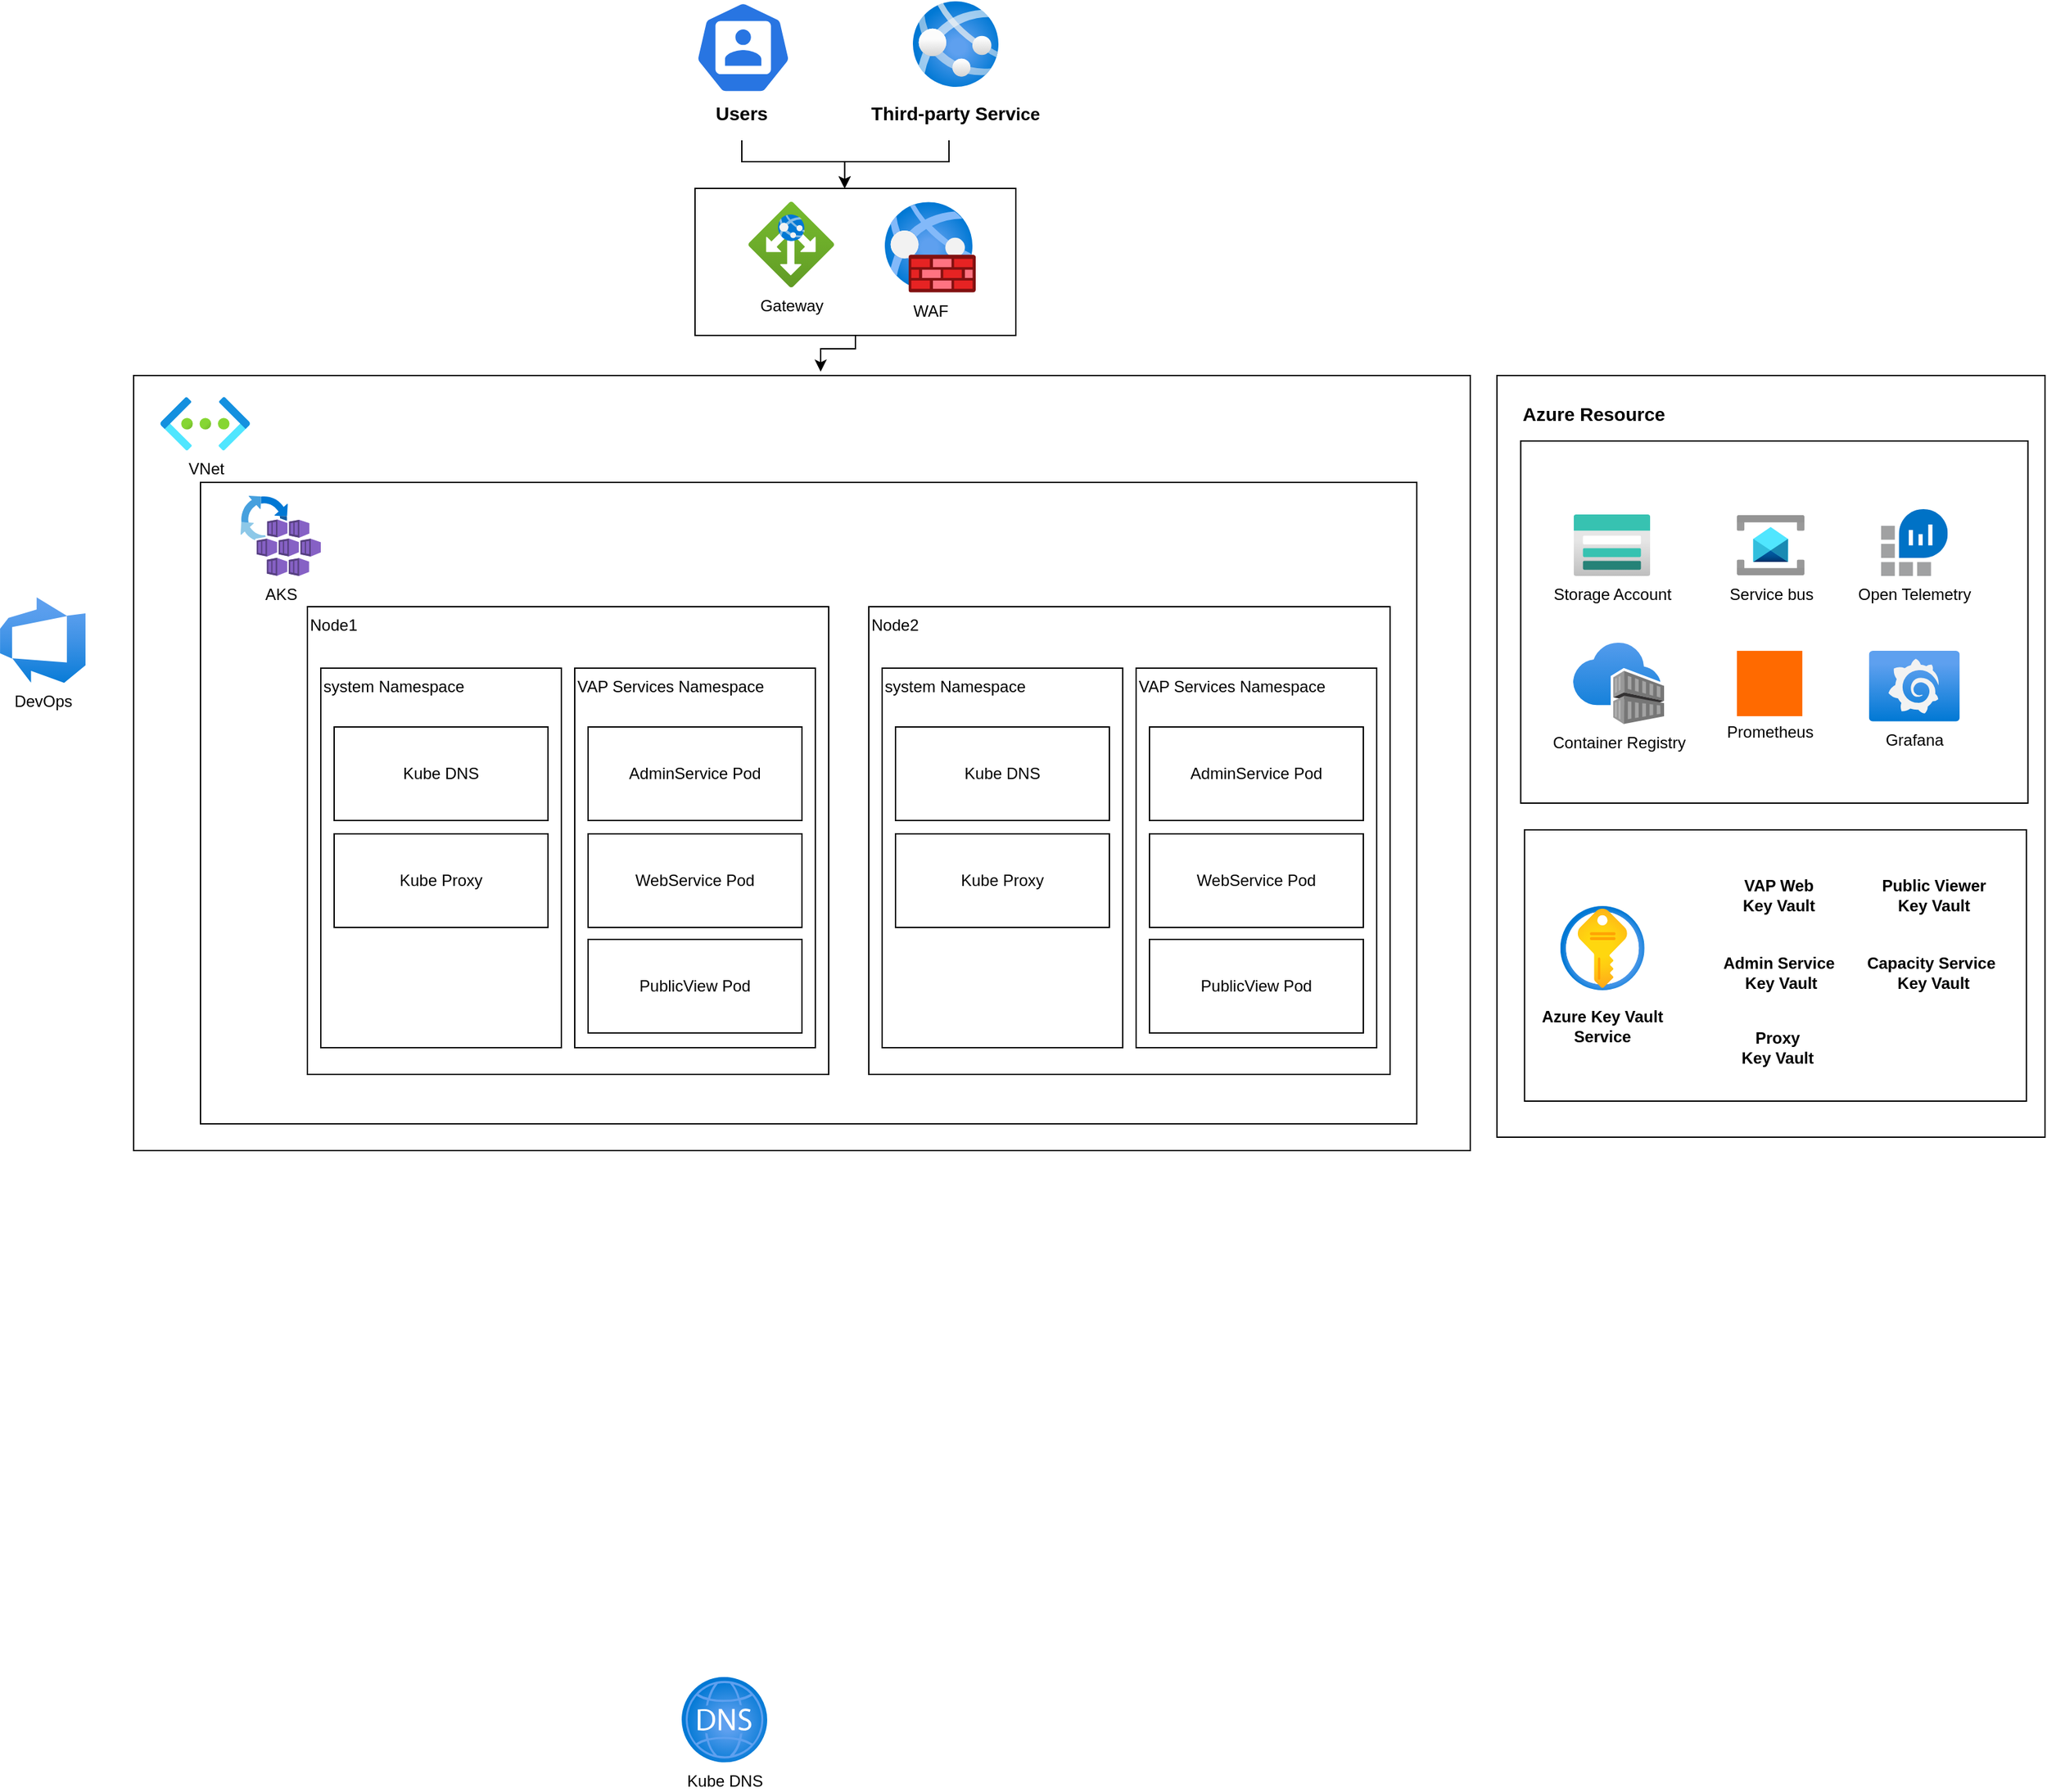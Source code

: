 <mxfile version="24.8.6">
  <diagram name="Page-1" id="SGPwOkFudKbBeU7SyKL3">
    <mxGraphModel dx="2924" dy="2206" grid="1" gridSize="10" guides="1" tooltips="1" connect="1" arrows="1" fold="1" page="1" pageScale="1" pageWidth="850" pageHeight="1100" math="0" shadow="0">
      <root>
        <mxCell id="0" />
        <mxCell id="1" parent="0" />
        <mxCell id="Ive784lolzNlNcy6eVvW-15" value="" style="rounded=0;whiteSpace=wrap;html=1;" vertex="1" parent="1">
          <mxGeometry x="370" y="50" width="240" height="110" as="geometry" />
        </mxCell>
        <mxCell id="wO_7hThkip3Gj1PSclhU-1" value="" style="rounded=0;whiteSpace=wrap;html=1;" parent="1" vertex="1">
          <mxGeometry x="-50" y="190" width="1000" height="580" as="geometry" />
        </mxCell>
        <mxCell id="Ive784lolzNlNcy6eVvW-4" value="Gateway" style="image;aspect=fixed;html=1;points=[];align=center;fontSize=12;image=img/lib/azure2/networking/Application_Gateways.svg;" vertex="1" parent="1">
          <mxGeometry x="410" y="60" width="64" height="64" as="geometry" />
        </mxCell>
        <mxCell id="Ive784lolzNlNcy6eVvW-5" value="DevOps" style="image;aspect=fixed;html=1;points=[];align=center;fontSize=12;image=img/lib/azure2/devops/Azure_DevOps.svg;" vertex="1" parent="1">
          <mxGeometry x="-150" y="356" width="64" height="64" as="geometry" />
        </mxCell>
        <mxCell id="Ive784lolzNlNcy6eVvW-8" value="WAF" style="image;aspect=fixed;html=1;points=[];align=center;fontSize=12;image=img/lib/azure2/networking/Web_Application_Firewall_Policies_WAF.svg;" vertex="1" parent="1">
          <mxGeometry x="512" y="60" width="68" height="68" as="geometry" />
        </mxCell>
        <mxCell id="Ive784lolzNlNcy6eVvW-9" value="" style="image;aspect=fixed;html=1;points=[];align=center;fontSize=12;image=img/lib/azure2/app_services/App_Services.svg;" vertex="1" parent="1">
          <mxGeometry x="533" y="-90" width="64" height="64" as="geometry" />
        </mxCell>
        <mxCell id="Ive784lolzNlNcy6eVvW-10" style="edgeStyle=orthogonalEdgeStyle;rounded=0;orthogonalLoop=1;jettySize=auto;html=1;entryX=0.5;entryY=0;entryDx=0;entryDy=0;" edge="1" parent="1" source="Ive784lolzNlNcy6eVvW-11">
          <mxGeometry relative="1" as="geometry">
            <mxPoint x="481.91" y="50" as="targetPoint" />
            <Array as="points">
              <mxPoint x="560" y="30" />
              <mxPoint x="482" y="30" />
            </Array>
          </mxGeometry>
        </mxCell>
        <mxCell id="Ive784lolzNlNcy6eVvW-11" value="&lt;b style=&quot;&quot;&gt;&lt;font style=&quot;font-size: 14px;&quot;&gt;Third-party Serv&lt;/font&gt;&lt;span style=&quot;font-size: 13px;&quot;&gt;ice&lt;/span&gt;&lt;/b&gt;" style="text;html=1;strokeColor=none;fillColor=none;align=center;verticalAlign=middle;whiteSpace=wrap;rounded=0;fontSize=12;" vertex="1" parent="1">
          <mxGeometry x="500.0" y="-26" width="130" height="40" as="geometry" />
        </mxCell>
        <mxCell id="Ive784lolzNlNcy6eVvW-12" value="" style="aspect=fixed;sketch=0;html=1;dashed=0;whitespace=wrap;fillColor=#2875E2;strokeColor=#ffffff;points=[[0.005,0.63,0],[0.1,0.2,0],[0.9,0.2,0],[0.5,0,0],[0.995,0.63,0],[0.72,0.99,0],[0.5,1,0],[0.28,0.99,0]];shape=mxgraph.kubernetes.icon2;prIcon=user" vertex="1" parent="1">
          <mxGeometry x="370.0" y="-90" width="72.08" height="69.2" as="geometry" />
        </mxCell>
        <mxCell id="Ive784lolzNlNcy6eVvW-13" style="edgeStyle=orthogonalEdgeStyle;rounded=0;orthogonalLoop=1;jettySize=auto;html=1;" edge="1" parent="1" source="Ive784lolzNlNcy6eVvW-14">
          <mxGeometry relative="1" as="geometry">
            <Array as="points">
              <mxPoint x="404.91" y="30" />
              <mxPoint x="481.91" y="30" />
            </Array>
            <mxPoint x="482" y="50" as="targetPoint" />
          </mxGeometry>
        </mxCell>
        <mxCell id="Ive784lolzNlNcy6eVvW-14" value="&lt;span style=&quot;font-size: 14px;&quot;&gt;&lt;b&gt;Users&lt;/b&gt;&lt;/span&gt;" style="text;html=1;strokeColor=none;fillColor=none;align=center;verticalAlign=middle;whiteSpace=wrap;rounded=0;fontSize=12;" vertex="1" parent="1">
          <mxGeometry x="340.0" y="-26" width="130" height="40" as="geometry" />
        </mxCell>
        <mxCell id="Ive784lolzNlNcy6eVvW-17" style="edgeStyle=orthogonalEdgeStyle;rounded=0;orthogonalLoop=1;jettySize=auto;html=1;entryX=0.514;entryY=-0.005;entryDx=0;entryDy=0;entryPerimeter=0;" edge="1" parent="1" source="Ive784lolzNlNcy6eVvW-15" target="wO_7hThkip3Gj1PSclhU-1">
          <mxGeometry relative="1" as="geometry">
            <Array as="points">
              <mxPoint x="490" y="170" />
              <mxPoint x="464" y="170" />
            </Array>
          </mxGeometry>
        </mxCell>
        <mxCell id="Ive784lolzNlNcy6eVvW-18" value="" style="rounded=0;whiteSpace=wrap;html=1;" vertex="1" parent="1">
          <mxGeometry x="970" y="190" width="410" height="570" as="geometry" />
        </mxCell>
        <mxCell id="Ive784lolzNlNcy6eVvW-19" value="&lt;span style=&quot;font-size: 14px;&quot;&gt;&lt;b&gt;Azure Resource&lt;/b&gt;&lt;/span&gt;" style="text;html=1;strokeColor=none;fillColor=none;align=center;verticalAlign=middle;whiteSpace=wrap;rounded=0;fontSize=12;" vertex="1" parent="1">
          <mxGeometry x="978" y="199" width="129" height="40" as="geometry" />
        </mxCell>
        <mxCell id="Ive784lolzNlNcy6eVvW-35" value="" style="rounded=0;whiteSpace=wrap;html=1;" vertex="1" parent="1">
          <mxGeometry x="990.63" y="530" width="375.5" height="203" as="geometry" />
        </mxCell>
        <mxCell id="Ive784lolzNlNcy6eVvW-36" value="" style="image;aspect=fixed;html=1;points=[];align=center;fontSize=12;image=img/lib/azure2/security/Key_Vaults.svg;" vertex="1" parent="1">
          <mxGeometry x="1017.38" y="587" width="63" height="63" as="geometry" />
        </mxCell>
        <mxCell id="Ive784lolzNlNcy6eVvW-37" value="&lt;b&gt;Azure Key Vault Service&lt;br&gt;&lt;/b&gt;" style="text;html=1;strokeColor=none;fillColor=none;align=center;verticalAlign=middle;whiteSpace=wrap;rounded=0;fontSize=12;" vertex="1" parent="1">
          <mxGeometry x="988.88" y="657" width="120" height="40" as="geometry" />
        </mxCell>
        <mxCell id="Ive784lolzNlNcy6eVvW-38" value="&lt;b&gt;VAP Web &lt;br&gt;Key Vault&lt;br&gt;&lt;/b&gt;" style="text;html=1;strokeColor=none;fillColor=none;align=center;verticalAlign=middle;whiteSpace=wrap;rounded=0;fontSize=12;" vertex="1" parent="1">
          <mxGeometry x="1120.63" y="559" width="120" height="40" as="geometry" />
        </mxCell>
        <mxCell id="Ive784lolzNlNcy6eVvW-39" value="&lt;b&gt;Admin Service&lt;br&gt;&amp;nbsp;Key Vault&lt;br&gt;&lt;/b&gt;" style="text;html=1;strokeColor=none;fillColor=none;align=center;verticalAlign=middle;whiteSpace=wrap;rounded=0;fontSize=12;" vertex="1" parent="1">
          <mxGeometry x="1120.63" y="617" width="120" height="40" as="geometry" />
        </mxCell>
        <mxCell id="Ive784lolzNlNcy6eVvW-40" value="&lt;b&gt;Public Viewer &lt;br&gt;Key Vault&lt;br&gt;&lt;/b&gt;" style="text;html=1;strokeColor=none;fillColor=none;align=center;verticalAlign=middle;whiteSpace=wrap;rounded=0;fontSize=12;" vertex="1" parent="1">
          <mxGeometry x="1236.63" y="559" width="120" height="40" as="geometry" />
        </mxCell>
        <mxCell id="Ive784lolzNlNcy6eVvW-41" value="&lt;b&gt;Proxy &lt;br&gt;Key Vault&lt;br&gt;&lt;/b&gt;" style="text;html=1;strokeColor=none;fillColor=none;align=center;verticalAlign=middle;whiteSpace=wrap;rounded=0;fontSize=12;" vertex="1" parent="1">
          <mxGeometry x="1119.88" y="673" width="120" height="40" as="geometry" />
        </mxCell>
        <mxCell id="Ive784lolzNlNcy6eVvW-42" value="&lt;b&gt;Capacity Service&lt;br&gt;&amp;nbsp;Key Vault&lt;br&gt;&lt;/b&gt;" style="text;html=1;strokeColor=none;fillColor=none;align=center;verticalAlign=middle;whiteSpace=wrap;rounded=0;fontSize=12;" vertex="1" parent="1">
          <mxGeometry x="1234.63" y="617" width="120" height="40" as="geometry" />
        </mxCell>
        <mxCell id="Ive784lolzNlNcy6eVvW-44" value="" style="rounded=0;whiteSpace=wrap;html=1;" vertex="1" parent="1">
          <mxGeometry x="987.75" y="239" width="379.5" height="271" as="geometry" />
        </mxCell>
        <mxCell id="Ive784lolzNlNcy6eVvW-45" value="Storage Account" style="image;aspect=fixed;html=1;points=[];align=center;fontSize=12;image=img/lib/azure2/storage/Storage_Accounts.svg;" vertex="1" parent="1">
          <mxGeometry x="1027.25" y="294" width="57.5" height="46" as="geometry" />
        </mxCell>
        <mxCell id="Ive784lolzNlNcy6eVvW-48" value="Service bus" style="image;aspect=fixed;html=1;points=[];align=center;fontSize=12;image=img/lib/azure2/integration/Service_Bus.svg;" vertex="1" parent="1">
          <mxGeometry x="1149.53" y="294" width="50.45" height="46" as="geometry" />
        </mxCell>
        <mxCell id="wO_7hThkip3Gj1PSclhU-3" value="Open Telemetry" style="image;sketch=0;aspect=fixed;html=1;points=[];align=center;fontSize=12;image=img/lib/mscae/Log_Analytics_Workspaces.svg;" parent="1" vertex="1">
          <mxGeometry x="1257.25" y="290" width="50" height="50" as="geometry" />
        </mxCell>
        <mxCell id="Ive784lolzNlNcy6eVvW-52" value="" style="rounded=0;whiteSpace=wrap;html=1;" vertex="1" parent="1">
          <mxGeometry y="270" width="910" height="480" as="geometry" />
        </mxCell>
        <mxCell id="Ive784lolzNlNcy6eVvW-7" value="VNet" style="image;aspect=fixed;html=1;points=[];align=center;fontSize=12;image=img/lib/azure2/networking/Virtual_Networks.svg;" vertex="1" parent="1">
          <mxGeometry x="-30" y="206.1" width="67" height="40" as="geometry" />
        </mxCell>
        <mxCell id="wO_7hThkip3Gj1PSclhU-2" value="AKS" style="image;aspect=fixed;html=1;points=[];align=center;fontSize=12;image=img/lib/azure2/other/AKS_Automatic.svg;" parent="1" vertex="1">
          <mxGeometry x="30" y="280" width="60" height="60" as="geometry" />
        </mxCell>
        <mxCell id="Ive784lolzNlNcy6eVvW-6" value="Kube DNS" style="image;aspect=fixed;html=1;points=[];align=center;fontSize=12;image=img/lib/azure2/networking/DNS_Zones.svg;" vertex="1" parent="1">
          <mxGeometry x="360" y="1163.9" width="64" height="64" as="geometry" />
        </mxCell>
        <mxCell id="Ive784lolzNlNcy6eVvW-53" value="&lt;div style=&quot;text-align: justify;&quot;&gt;&lt;span style=&quot;background-color: initial;&quot;&gt;Node1&lt;/span&gt;&lt;/div&gt;" style="rounded=0;whiteSpace=wrap;html=1;align=left;horizontal=1;verticalAlign=top;" vertex="1" parent="1">
          <mxGeometry x="80" y="363" width="390" height="350" as="geometry" />
        </mxCell>
        <mxCell id="Ive784lolzNlNcy6eVvW-54" value="Container Registry" style="image;aspect=fixed;html=1;points=[];align=center;fontSize=12;image=img/lib/azure2/containers/Container_Registries.svg;" vertex="1" parent="1">
          <mxGeometry x="1027" y="390" width="68" height="61" as="geometry" />
        </mxCell>
        <mxCell id="Ive784lolzNlNcy6eVvW-55" value="system Namespace" style="rounded=0;whiteSpace=wrap;html=1;align=left;verticalAlign=top;" vertex="1" parent="1">
          <mxGeometry x="90" y="409" width="180" height="284" as="geometry" />
        </mxCell>
        <mxCell id="Ive784lolzNlNcy6eVvW-56" value="Kube DNS" style="rounded=0;whiteSpace=wrap;html=1;" vertex="1" parent="1">
          <mxGeometry x="100" y="453" width="160" height="70" as="geometry" />
        </mxCell>
        <mxCell id="Ive784lolzNlNcy6eVvW-57" value="Kube Proxy" style="rounded=0;whiteSpace=wrap;html=1;" vertex="1" parent="1">
          <mxGeometry x="100" y="533" width="160" height="70" as="geometry" />
        </mxCell>
        <mxCell id="Ive784lolzNlNcy6eVvW-58" value="VAP Services Namespace" style="rounded=0;whiteSpace=wrap;html=1;align=left;verticalAlign=top;" vertex="1" parent="1">
          <mxGeometry x="280" y="409" width="180" height="284" as="geometry" />
        </mxCell>
        <mxCell id="Ive784lolzNlNcy6eVvW-59" value="AdminService Pod" style="rounded=0;whiteSpace=wrap;html=1;" vertex="1" parent="1">
          <mxGeometry x="290" y="453" width="160" height="70" as="geometry" />
        </mxCell>
        <mxCell id="Ive784lolzNlNcy6eVvW-60" value="WebService Pod" style="rounded=0;whiteSpace=wrap;html=1;" vertex="1" parent="1">
          <mxGeometry x="290" y="533" width="160" height="70" as="geometry" />
        </mxCell>
        <mxCell id="Ive784lolzNlNcy6eVvW-61" value="PublicView Pod" style="rounded=0;whiteSpace=wrap;html=1;" vertex="1" parent="1">
          <mxGeometry x="290" y="612" width="160" height="70" as="geometry" />
        </mxCell>
        <mxCell id="Ive784lolzNlNcy6eVvW-62" value="&lt;div style=&quot;text-align: justify;&quot;&gt;&lt;span style=&quot;background-color: initial;&quot;&gt;Node2&lt;/span&gt;&lt;/div&gt;" style="rounded=0;whiteSpace=wrap;html=1;align=left;horizontal=1;verticalAlign=top;" vertex="1" parent="1">
          <mxGeometry x="500" y="363" width="390" height="350" as="geometry" />
        </mxCell>
        <mxCell id="Ive784lolzNlNcy6eVvW-63" value="system Namespace" style="rounded=0;whiteSpace=wrap;html=1;align=left;verticalAlign=top;" vertex="1" parent="1">
          <mxGeometry x="510" y="409" width="180" height="284" as="geometry" />
        </mxCell>
        <mxCell id="Ive784lolzNlNcy6eVvW-64" value="Kube DNS" style="rounded=0;whiteSpace=wrap;html=1;" vertex="1" parent="1">
          <mxGeometry x="520" y="453" width="160" height="70" as="geometry" />
        </mxCell>
        <mxCell id="Ive784lolzNlNcy6eVvW-65" value="Kube Proxy" style="rounded=0;whiteSpace=wrap;html=1;" vertex="1" parent="1">
          <mxGeometry x="520" y="533" width="160" height="70" as="geometry" />
        </mxCell>
        <mxCell id="Ive784lolzNlNcy6eVvW-66" value="VAP Services Namespace" style="rounded=0;whiteSpace=wrap;html=1;align=left;verticalAlign=top;" vertex="1" parent="1">
          <mxGeometry x="700" y="409" width="180" height="284" as="geometry" />
        </mxCell>
        <mxCell id="Ive784lolzNlNcy6eVvW-67" value="AdminService Pod" style="rounded=0;whiteSpace=wrap;html=1;" vertex="1" parent="1">
          <mxGeometry x="710" y="453" width="160" height="70" as="geometry" />
        </mxCell>
        <mxCell id="Ive784lolzNlNcy6eVvW-68" value="WebService Pod" style="rounded=0;whiteSpace=wrap;html=1;" vertex="1" parent="1">
          <mxGeometry x="710" y="533" width="160" height="70" as="geometry" />
        </mxCell>
        <mxCell id="Ive784lolzNlNcy6eVvW-69" value="PublicView Pod" style="rounded=0;whiteSpace=wrap;html=1;" vertex="1" parent="1">
          <mxGeometry x="710" y="612" width="160" height="70" as="geometry" />
        </mxCell>
        <mxCell id="Ive784lolzNlNcy6eVvW-1" value="&lt;div&gt;&lt;br&gt;&lt;/div&gt;&lt;div&gt;&lt;br&gt;&lt;/div&gt;&lt;div&gt;&lt;br&gt;&lt;/div&gt;&lt;div&gt;&lt;br&gt;&lt;/div&gt;&lt;div&gt;&lt;br&gt;&lt;/div&gt;&lt;div&gt;Prometheus&lt;/div&gt;" style="points=[];aspect=fixed;html=1;align=center;shadow=0;dashed=0;fillColor=#FF6A00;strokeColor=none;shape=mxgraph.alibaba_cloud.prometheus;" vertex="1" parent="1">
          <mxGeometry x="1149.53" y="396.05" width="48.9" height="48.9" as="geometry" />
        </mxCell>
        <mxCell id="Ive784lolzNlNcy6eVvW-2" value="Grafana" style="image;aspect=fixed;html=1;points=[];align=center;fontSize=12;image=img/lib/azure2/other/Grafana.svg;" vertex="1" parent="1">
          <mxGeometry x="1248.25" y="396.05" width="68" height="52.8" as="geometry" />
        </mxCell>
      </root>
    </mxGraphModel>
  </diagram>
</mxfile>
